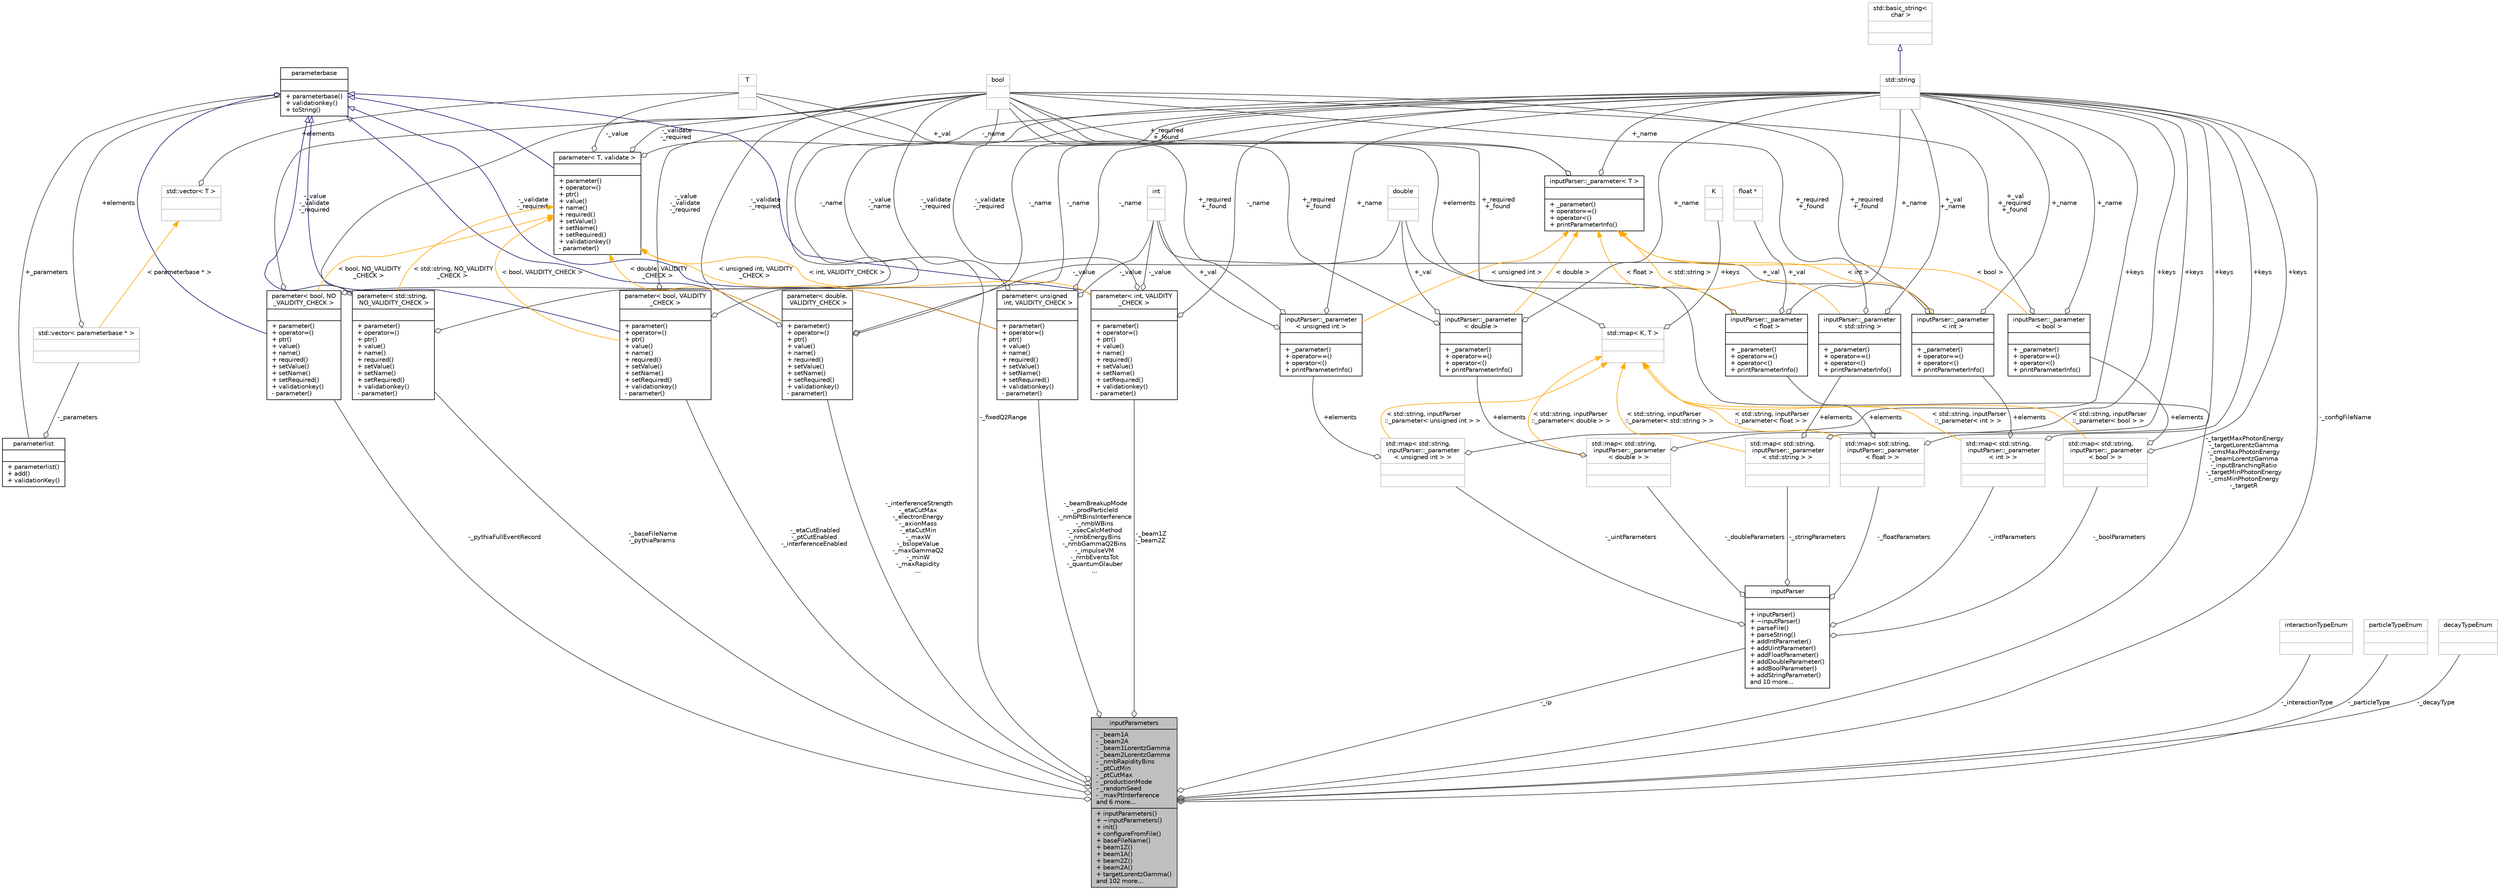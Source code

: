 digraph "inputParameters"
{
 // LATEX_PDF_SIZE
  bgcolor="transparent";
  edge [fontname="Helvetica",fontsize="10",labelfontname="Helvetica",labelfontsize="10"];
  node [fontname="Helvetica",fontsize="10",shape=record];
  Node1 [label="{inputParameters\n|- _beam1A\l- _beam2A\l- _beam1LorentzGamma\l- _beam2LorentzGamma\l- _nmbRapidityBins\l- _ptCutMin\l- _ptCutMax\l- _productionMode\l- _randomSeed\l- _maxPtInterference\land 6 more...\l|+ inputParameters()\l+ ~inputParameters()\l+ init()\l+ configureFromFile()\l+ baseFileName()\l+ beam1Z()\l+ beam1A()\l+ beam2Z()\l+ beam2A()\l+ targetLorentzGamma()\land 102 more...\l}",height=0.2,width=0.4,color="black", fillcolor="grey75", style="filled", fontcolor="black",tooltip=" "];
  Node2 -> Node1 [color="grey25",fontsize="10",style="solid",label=" -_etaCutEnabled\n-_ptCutEnabled\n-_interferenceEnabled" ,arrowhead="odiamond",fontname="Helvetica"];
  Node2 [label="{parameter\< bool, VALIDITY\l_CHECK \>\n||+ parameter()\l+ operator=()\l+ ptr()\l+ value()\l+ name()\l+ required()\l+ setValue()\l+ setName()\l+ setRequired()\l+ validationkey()\l- parameter()\l}",height=0.2,width=0.4,color="black",URL="$classparameter.html",tooltip=" "];
  Node3 -> Node2 [dir="back",color="midnightblue",fontsize="10",style="solid",arrowtail="onormal",fontname="Helvetica"];
  Node3 [label="{parameterbase\n||+ parameterbase()\l+ validationkey()\l+ toString()\l}",height=0.2,width=0.4,color="black",URL="$classparameterbase.html",tooltip=" "];
  Node4 -> Node3 [color="grey25",fontsize="10",style="solid",label=" +_parameters" ,arrowhead="odiamond",fontname="Helvetica"];
  Node4 [label="{parameterlist\n||+ parameterlist()\l+ add()\l+ validationKey()\l}",height=0.2,width=0.4,color="black",URL="$classparameterlist.html",tooltip=" "];
  Node5 -> Node4 [color="grey25",fontsize="10",style="solid",label=" -_parameters" ,arrowhead="odiamond",fontname="Helvetica"];
  Node5 [label="{std::vector\< parameterbase * \>\n||}",height=0.2,width=0.4,color="grey75",tooltip=" "];
  Node3 -> Node5 [color="grey25",fontsize="10",style="solid",label=" +elements" ,arrowhead="odiamond",fontname="Helvetica"];
  Node6 -> Node5 [dir="back",color="orange",fontsize="10",style="solid",label=" \< parameterbase * \>" ,fontname="Helvetica"];
  Node6 [label="{std::vector\< T \>\n||}",height=0.2,width=0.4,color="grey75",tooltip="STL class."];
  Node7 -> Node6 [color="grey25",fontsize="10",style="solid",label=" +elements" ,arrowhead="odiamond",fontname="Helvetica"];
  Node7 [label="{T\n||}",height=0.2,width=0.4,color="grey75",tooltip=" "];
  Node8 -> Node2 [color="grey25",fontsize="10",style="solid",label=" -_value\n-_validate\n-_required" ,arrowhead="odiamond",fontname="Helvetica"];
  Node8 [label="{bool\n||}",height=0.2,width=0.4,color="grey75",tooltip=" "];
  Node9 -> Node2 [color="grey25",fontsize="10",style="solid",label=" -_name" ,arrowhead="odiamond",fontname="Helvetica"];
  Node9 [label="{std::string\n||}",height=0.2,width=0.4,color="grey75",tooltip="STL class."];
  Node10 -> Node9 [dir="back",color="midnightblue",fontsize="10",style="solid",arrowtail="onormal",fontname="Helvetica"];
  Node10 [label="{std::basic_string\<\l char \>\n||}",height=0.2,width=0.4,color="grey75",tooltip="STL class."];
  Node11 -> Node2 [dir="back",color="orange",fontsize="10",style="solid",label=" \< bool, VALIDITY_CHECK \>" ,fontname="Helvetica"];
  Node11 [label="{parameter\< T, validate \>\n||+ parameter()\l+ operator=()\l+ ptr()\l+ value()\l+ name()\l+ required()\l+ setValue()\l+ setName()\l+ setRequired()\l+ validationkey()\l- parameter()\l}",height=0.2,width=0.4,color="black",URL="$classparameter.html",tooltip=" "];
  Node3 -> Node11 [dir="back",color="midnightblue",fontsize="10",style="solid",arrowtail="onormal",fontname="Helvetica"];
  Node8 -> Node11 [color="grey25",fontsize="10",style="solid",label=" -_validate\n-_required" ,arrowhead="odiamond",fontname="Helvetica"];
  Node9 -> Node11 [color="grey25",fontsize="10",style="solid",label=" -_name" ,arrowhead="odiamond",fontname="Helvetica"];
  Node7 -> Node11 [color="grey25",fontsize="10",style="solid",label=" -_value" ,arrowhead="odiamond",fontname="Helvetica"];
  Node12 -> Node1 [color="grey25",fontsize="10",style="solid",label=" -_targetMaxPhotonEnergy\n-_targetLorentzGamma\n-_cmsMaxPhotonEnergy\n-_beamLorentzGamma\n-_inputBranchingRatio\n-_targetMinPhotonEnergy\n-_cmsMinPhotonEnergy\n-_targetR" ,arrowhead="odiamond",fontname="Helvetica"];
  Node12 [label="{double\n||}",height=0.2,width=0.4,color="grey75",tooltip=" "];
  Node13 -> Node1 [color="grey25",fontsize="10",style="solid",label=" -_ip" ,arrowhead="odiamond",fontname="Helvetica"];
  Node13 [label="{inputParser\n||+ inputParser()\l+ ~inputParser()\l+ parseFile()\l+ parseString()\l+ addIntParameter()\l+ addUintParameter()\l+ addFloatParameter()\l+ addDoubleParameter()\l+ addBoolParameter()\l+ addStringParameter()\land 10 more...\l}",height=0.2,width=0.4,color="black",URL="$classinputParser.html",tooltip=" "];
  Node14 -> Node13 [color="grey25",fontsize="10",style="solid",label=" -_intParameters" ,arrowhead="odiamond",fontname="Helvetica"];
  Node14 [label="{std::map\< std::string,\l inputParser::_parameter\l\< int \> \>\n||}",height=0.2,width=0.4,color="grey75",tooltip=" "];
  Node15 -> Node14 [color="grey25",fontsize="10",style="solid",label=" +elements" ,arrowhead="odiamond",fontname="Helvetica"];
  Node15 [label="{inputParser::_parameter\l\< int \>\n||+ _parameter()\l+ operator==()\l+ operator\<()\l+ printParameterInfo()\l}",height=0.2,width=0.4,color="black",URL="$classinputParser_1_1__parameter.html",tooltip=" "];
  Node16 -> Node15 [color="grey25",fontsize="10",style="solid",label=" +_val" ,arrowhead="odiamond",fontname="Helvetica"];
  Node16 [label="{int\n||}",height=0.2,width=0.4,color="grey75",tooltip=" "];
  Node8 -> Node15 [color="grey25",fontsize="10",style="solid",label=" +_required\n+_found" ,arrowhead="odiamond",fontname="Helvetica"];
  Node9 -> Node15 [color="grey25",fontsize="10",style="solid",label=" +_name" ,arrowhead="odiamond",fontname="Helvetica"];
  Node17 -> Node15 [dir="back",color="orange",fontsize="10",style="solid",label=" \< int \>" ,fontname="Helvetica"];
  Node17 [label="{inputParser::_parameter\< T \>\n||+ _parameter()\l+ operator==()\l+ operator\<()\l+ printParameterInfo()\l}",height=0.2,width=0.4,color="black",URL="$classinputParser_1_1__parameter.html",tooltip=" "];
  Node8 -> Node17 [color="grey25",fontsize="10",style="solid",label=" +_required\n+_found" ,arrowhead="odiamond",fontname="Helvetica"];
  Node9 -> Node17 [color="grey25",fontsize="10",style="solid",label=" +_name" ,arrowhead="odiamond",fontname="Helvetica"];
  Node7 -> Node17 [color="grey25",fontsize="10",style="solid",label=" +_val" ,arrowhead="odiamond",fontname="Helvetica"];
  Node9 -> Node14 [color="grey25",fontsize="10",style="solid",label=" +keys" ,arrowhead="odiamond",fontname="Helvetica"];
  Node18 -> Node14 [dir="back",color="orange",fontsize="10",style="solid",label=" \< std::string, inputParser\l::_parameter\< int \> \>" ,fontname="Helvetica"];
  Node18 [label="{std::map\< K, T \>\n||}",height=0.2,width=0.4,color="grey75",tooltip="STL class."];
  Node19 -> Node18 [color="grey25",fontsize="10",style="solid",label=" +keys" ,arrowhead="odiamond",fontname="Helvetica"];
  Node19 [label="{K\n||}",height=0.2,width=0.4,color="grey75",tooltip=" "];
  Node7 -> Node18 [color="grey25",fontsize="10",style="solid",label=" +elements" ,arrowhead="odiamond",fontname="Helvetica"];
  Node20 -> Node13 [color="grey25",fontsize="10",style="solid",label=" -_stringParameters" ,arrowhead="odiamond",fontname="Helvetica"];
  Node20 [label="{std::map\< std::string,\l inputParser::_parameter\l\< std::string \> \>\n||}",height=0.2,width=0.4,color="grey75",tooltip=" "];
  Node21 -> Node20 [color="grey25",fontsize="10",style="solid",label=" +elements" ,arrowhead="odiamond",fontname="Helvetica"];
  Node21 [label="{inputParser::_parameter\l\< std::string \>\n||+ _parameter()\l+ operator==()\l+ operator\<()\l+ printParameterInfo()\l}",height=0.2,width=0.4,color="black",URL="$classinputParser_1_1__parameter.html",tooltip=" "];
  Node8 -> Node21 [color="grey25",fontsize="10",style="solid",label=" +_required\n+_found" ,arrowhead="odiamond",fontname="Helvetica"];
  Node9 -> Node21 [color="grey25",fontsize="10",style="solid",label=" +_val\n+_name" ,arrowhead="odiamond",fontname="Helvetica"];
  Node17 -> Node21 [dir="back",color="orange",fontsize="10",style="solid",label=" \< std::string \>" ,fontname="Helvetica"];
  Node9 -> Node20 [color="grey25",fontsize="10",style="solid",label=" +keys" ,arrowhead="odiamond",fontname="Helvetica"];
  Node18 -> Node20 [dir="back",color="orange",fontsize="10",style="solid",label=" \< std::string, inputParser\l::_parameter\< std::string \> \>" ,fontname="Helvetica"];
  Node22 -> Node13 [color="grey25",fontsize="10",style="solid",label=" -_boolParameters" ,arrowhead="odiamond",fontname="Helvetica"];
  Node22 [label="{std::map\< std::string,\l inputParser::_parameter\l\< bool \> \>\n||}",height=0.2,width=0.4,color="grey75",tooltip=" "];
  Node23 -> Node22 [color="grey25",fontsize="10",style="solid",label=" +elements" ,arrowhead="odiamond",fontname="Helvetica"];
  Node23 [label="{inputParser::_parameter\l\< bool \>\n||+ _parameter()\l+ operator==()\l+ operator\<()\l+ printParameterInfo()\l}",height=0.2,width=0.4,color="black",URL="$classinputParser_1_1__parameter.html",tooltip=" "];
  Node8 -> Node23 [color="grey25",fontsize="10",style="solid",label=" +_val\n+_required\n+_found" ,arrowhead="odiamond",fontname="Helvetica"];
  Node9 -> Node23 [color="grey25",fontsize="10",style="solid",label=" +_name" ,arrowhead="odiamond",fontname="Helvetica"];
  Node17 -> Node23 [dir="back",color="orange",fontsize="10",style="solid",label=" \< bool \>" ,fontname="Helvetica"];
  Node9 -> Node22 [color="grey25",fontsize="10",style="solid",label=" +keys" ,arrowhead="odiamond",fontname="Helvetica"];
  Node18 -> Node22 [dir="back",color="orange",fontsize="10",style="solid",label=" \< std::string, inputParser\l::_parameter\< bool \> \>" ,fontname="Helvetica"];
  Node24 -> Node13 [color="grey25",fontsize="10",style="solid",label=" -_doubleParameters" ,arrowhead="odiamond",fontname="Helvetica"];
  Node24 [label="{std::map\< std::string,\l inputParser::_parameter\l\< double \> \>\n||}",height=0.2,width=0.4,color="grey75",tooltip=" "];
  Node9 -> Node24 [color="grey25",fontsize="10",style="solid",label=" +keys" ,arrowhead="odiamond",fontname="Helvetica"];
  Node25 -> Node24 [color="grey25",fontsize="10",style="solid",label=" +elements" ,arrowhead="odiamond",fontname="Helvetica"];
  Node25 [label="{inputParser::_parameter\l\< double \>\n||+ _parameter()\l+ operator==()\l+ operator\<()\l+ printParameterInfo()\l}",height=0.2,width=0.4,color="black",URL="$classinputParser_1_1__parameter.html",tooltip=" "];
  Node12 -> Node25 [color="grey25",fontsize="10",style="solid",label=" +_val" ,arrowhead="odiamond",fontname="Helvetica"];
  Node8 -> Node25 [color="grey25",fontsize="10",style="solid",label=" +_required\n+_found" ,arrowhead="odiamond",fontname="Helvetica"];
  Node9 -> Node25 [color="grey25",fontsize="10",style="solid",label=" +_name" ,arrowhead="odiamond",fontname="Helvetica"];
  Node17 -> Node25 [dir="back",color="orange",fontsize="10",style="solid",label=" \< double \>" ,fontname="Helvetica"];
  Node18 -> Node24 [dir="back",color="orange",fontsize="10",style="solid",label=" \< std::string, inputParser\l::_parameter\< double \> \>" ,fontname="Helvetica"];
  Node26 -> Node13 [color="grey25",fontsize="10",style="solid",label=" -_uintParameters" ,arrowhead="odiamond",fontname="Helvetica"];
  Node26 [label="{std::map\< std::string,\l inputParser::_parameter\l\< unsigned int \> \>\n||}",height=0.2,width=0.4,color="grey75",tooltip=" "];
  Node9 -> Node26 [color="grey25",fontsize="10",style="solid",label=" +keys" ,arrowhead="odiamond",fontname="Helvetica"];
  Node27 -> Node26 [color="grey25",fontsize="10",style="solid",label=" +elements" ,arrowhead="odiamond",fontname="Helvetica"];
  Node27 [label="{inputParser::_parameter\l\< unsigned int \>\n||+ _parameter()\l+ operator==()\l+ operator\<()\l+ printParameterInfo()\l}",height=0.2,width=0.4,color="black",URL="$classinputParser_1_1__parameter.html",tooltip=" "];
  Node16 -> Node27 [color="grey25",fontsize="10",style="solid",label=" +_val" ,arrowhead="odiamond",fontname="Helvetica"];
  Node8 -> Node27 [color="grey25",fontsize="10",style="solid",label=" +_required\n+_found" ,arrowhead="odiamond",fontname="Helvetica"];
  Node9 -> Node27 [color="grey25",fontsize="10",style="solid",label=" +_name" ,arrowhead="odiamond",fontname="Helvetica"];
  Node17 -> Node27 [dir="back",color="orange",fontsize="10",style="solid",label=" \< unsigned int \>" ,fontname="Helvetica"];
  Node18 -> Node26 [dir="back",color="orange",fontsize="10",style="solid",label=" \< std::string, inputParser\l::_parameter\< unsigned int \> \>" ,fontname="Helvetica"];
  Node28 -> Node13 [color="grey25",fontsize="10",style="solid",label=" -_floatParameters" ,arrowhead="odiamond",fontname="Helvetica"];
  Node28 [label="{std::map\< std::string,\l inputParser::_parameter\l\< float \> \>\n||}",height=0.2,width=0.4,color="grey75",tooltip=" "];
  Node29 -> Node28 [color="grey25",fontsize="10",style="solid",label=" +elements" ,arrowhead="odiamond",fontname="Helvetica"];
  Node29 [label="{inputParser::_parameter\l\< float \>\n||+ _parameter()\l+ operator==()\l+ operator\<()\l+ printParameterInfo()\l}",height=0.2,width=0.4,color="black",URL="$classinputParser_1_1__parameter.html",tooltip=" "];
  Node30 -> Node29 [color="grey25",fontsize="10",style="solid",label=" +_val" ,arrowhead="odiamond",fontname="Helvetica"];
  Node30 [label="{float *\n||}",height=0.2,width=0.4,color="grey75",tooltip=" "];
  Node8 -> Node29 [color="grey25",fontsize="10",style="solid",label=" +_required\n+_found" ,arrowhead="odiamond",fontname="Helvetica"];
  Node9 -> Node29 [color="grey25",fontsize="10",style="solid",label=" +_name" ,arrowhead="odiamond",fontname="Helvetica"];
  Node17 -> Node29 [dir="back",color="orange",fontsize="10",style="solid",label=" \< float \>" ,fontname="Helvetica"];
  Node9 -> Node28 [color="grey25",fontsize="10",style="solid",label=" +keys" ,arrowhead="odiamond",fontname="Helvetica"];
  Node18 -> Node28 [dir="back",color="orange",fontsize="10",style="solid",label=" \< std::string, inputParser\l::_parameter\< float \> \>" ,fontname="Helvetica"];
  Node31 -> Node1 [color="grey25",fontsize="10",style="solid",label=" -_pythiaFullEventRecord" ,arrowhead="odiamond",fontname="Helvetica"];
  Node31 [label="{parameter\< bool, NO\l_VALIDITY_CHECK \>\n||+ parameter()\l+ operator=()\l+ ptr()\l+ value()\l+ name()\l+ required()\l+ setValue()\l+ setName()\l+ setRequired()\l+ validationkey()\l- parameter()\l}",height=0.2,width=0.4,color="black",URL="$classparameter.html",tooltip=" "];
  Node3 -> Node31 [dir="back",color="midnightblue",fontsize="10",style="solid",arrowtail="onormal",fontname="Helvetica"];
  Node8 -> Node31 [color="grey25",fontsize="10",style="solid",label=" -_value\n-_validate\n-_required" ,arrowhead="odiamond",fontname="Helvetica"];
  Node9 -> Node31 [color="grey25",fontsize="10",style="solid",label=" -_name" ,arrowhead="odiamond",fontname="Helvetica"];
  Node11 -> Node31 [dir="back",color="orange",fontsize="10",style="solid",label=" \< bool, NO_VALIDITY\l_CHECK \>" ,fontname="Helvetica"];
  Node32 -> Node1 [color="grey25",fontsize="10",style="solid",label=" -_beam1Z\n-_beam2Z" ,arrowhead="odiamond",fontname="Helvetica"];
  Node32 [label="{parameter\< int, VALIDITY\l_CHECK \>\n||+ parameter()\l+ operator=()\l+ ptr()\l+ value()\l+ name()\l+ required()\l+ setValue()\l+ setName()\l+ setRequired()\l+ validationkey()\l- parameter()\l}",height=0.2,width=0.4,color="black",URL="$classparameter.html",tooltip=" "];
  Node3 -> Node32 [dir="back",color="midnightblue",fontsize="10",style="solid",arrowtail="onormal",fontname="Helvetica"];
  Node16 -> Node32 [color="grey25",fontsize="10",style="solid",label=" -_value" ,arrowhead="odiamond",fontname="Helvetica"];
  Node8 -> Node32 [color="grey25",fontsize="10",style="solid",label=" -_validate\n-_required" ,arrowhead="odiamond",fontname="Helvetica"];
  Node9 -> Node32 [color="grey25",fontsize="10",style="solid",label=" -_name" ,arrowhead="odiamond",fontname="Helvetica"];
  Node11 -> Node32 [dir="back",color="orange",fontsize="10",style="solid",label=" \< int, VALIDITY_CHECK \>" ,fontname="Helvetica"];
  Node33 -> Node1 [color="grey25",fontsize="10",style="solid",label=" -_interactionType" ,arrowhead="odiamond",fontname="Helvetica"];
  Node33 [label="{interactionTypeEnum\n||}",height=0.2,width=0.4,color="grey75",tooltip=" "];
  Node34 -> Node1 [color="grey25",fontsize="10",style="solid",label=" -_baseFileName\n-_pythiaParams" ,arrowhead="odiamond",fontname="Helvetica"];
  Node34 [label="{parameter\< std::string,\l NO_VALIDITY_CHECK \>\n||+ parameter()\l+ operator=()\l+ ptr()\l+ value()\l+ name()\l+ required()\l+ setValue()\l+ setName()\l+ setRequired()\l+ validationkey()\l- parameter()\l}",height=0.2,width=0.4,color="black",URL="$classparameter.html",tooltip=" "];
  Node3 -> Node34 [dir="back",color="midnightblue",fontsize="10",style="solid",arrowtail="onormal",fontname="Helvetica"];
  Node8 -> Node34 [color="grey25",fontsize="10",style="solid",label=" -_validate\n-_required" ,arrowhead="odiamond",fontname="Helvetica"];
  Node9 -> Node34 [color="grey25",fontsize="10",style="solid",label=" -_value\n-_name" ,arrowhead="odiamond",fontname="Helvetica"];
  Node11 -> Node34 [dir="back",color="orange",fontsize="10",style="solid",label=" \< std::string, NO_VALIDITY\l_CHECK \>" ,fontname="Helvetica"];
  Node8 -> Node1 [color="grey25",fontsize="10",style="solid",label=" -_fixedQ2Range" ,arrowhead="odiamond",fontname="Helvetica"];
  Node35 -> Node1 [color="grey25",fontsize="10",style="solid",label=" -_particleType" ,arrowhead="odiamond",fontname="Helvetica"];
  Node35 [label="{particleTypeEnum\n||}",height=0.2,width=0.4,color="grey75",tooltip=" "];
  Node9 -> Node1 [color="grey25",fontsize="10",style="solid",label=" -_configFileName" ,arrowhead="odiamond",fontname="Helvetica"];
  Node36 -> Node1 [color="grey25",fontsize="10",style="solid",label=" -_beamBreakupMode\n-_prodParticleId\n-_nmbPtBinsInterference\n-_nmbWBins\n-_xsecCalcMethod\n-_nmbEnergyBins\n-_nmbGammaQ2Bins\n-_impulseVM\n-_nmbEventsTot\n-_quantumGlauber\n..." ,arrowhead="odiamond",fontname="Helvetica"];
  Node36 [label="{parameter\< unsigned\l int, VALIDITY_CHECK \>\n||+ parameter()\l+ operator=()\l+ ptr()\l+ value()\l+ name()\l+ required()\l+ setValue()\l+ setName()\l+ setRequired()\l+ validationkey()\l- parameter()\l}",height=0.2,width=0.4,color="black",URL="$classparameter.html",tooltip=" "];
  Node3 -> Node36 [dir="back",color="midnightblue",fontsize="10",style="solid",arrowtail="onormal",fontname="Helvetica"];
  Node16 -> Node36 [color="grey25",fontsize="10",style="solid",label=" -_value" ,arrowhead="odiamond",fontname="Helvetica"];
  Node8 -> Node36 [color="grey25",fontsize="10",style="solid",label=" -_validate\n-_required" ,arrowhead="odiamond",fontname="Helvetica"];
  Node9 -> Node36 [color="grey25",fontsize="10",style="solid",label=" -_name" ,arrowhead="odiamond",fontname="Helvetica"];
  Node11 -> Node36 [dir="back",color="orange",fontsize="10",style="solid",label=" \< unsigned int, VALIDITY\l_CHECK \>" ,fontname="Helvetica"];
  Node37 -> Node1 [color="grey25",fontsize="10",style="solid",label=" -_decayType" ,arrowhead="odiamond",fontname="Helvetica"];
  Node37 [label="{decayTypeEnum\n||}",height=0.2,width=0.4,color="grey75",tooltip=" "];
  Node38 -> Node1 [color="grey25",fontsize="10",style="solid",label=" -_interferenceStrength\n-_etaCutMax\n-_electronEnergy\n-_axionMass\n-_etaCutMin\n-_maxW\n-_bslopeValue\n-_maxGammaQ2\n-_minW\n-_maxRapidity\n..." ,arrowhead="odiamond",fontname="Helvetica"];
  Node38 [label="{parameter\< double,\l VALIDITY_CHECK \>\n||+ parameter()\l+ operator=()\l+ ptr()\l+ value()\l+ name()\l+ required()\l+ setValue()\l+ setName()\l+ setRequired()\l+ validationkey()\l- parameter()\l}",height=0.2,width=0.4,color="black",URL="$classparameter.html",tooltip=" "];
  Node3 -> Node38 [dir="back",color="midnightblue",fontsize="10",style="solid",arrowtail="onormal",fontname="Helvetica"];
  Node12 -> Node38 [color="grey25",fontsize="10",style="solid",label=" -_value" ,arrowhead="odiamond",fontname="Helvetica"];
  Node8 -> Node38 [color="grey25",fontsize="10",style="solid",label=" -_validate\n-_required" ,arrowhead="odiamond",fontname="Helvetica"];
  Node9 -> Node38 [color="grey25",fontsize="10",style="solid",label=" -_name" ,arrowhead="odiamond",fontname="Helvetica"];
  Node11 -> Node38 [dir="back",color="orange",fontsize="10",style="solid",label=" \< double, VALIDITY\l_CHECK \>" ,fontname="Helvetica"];
}
